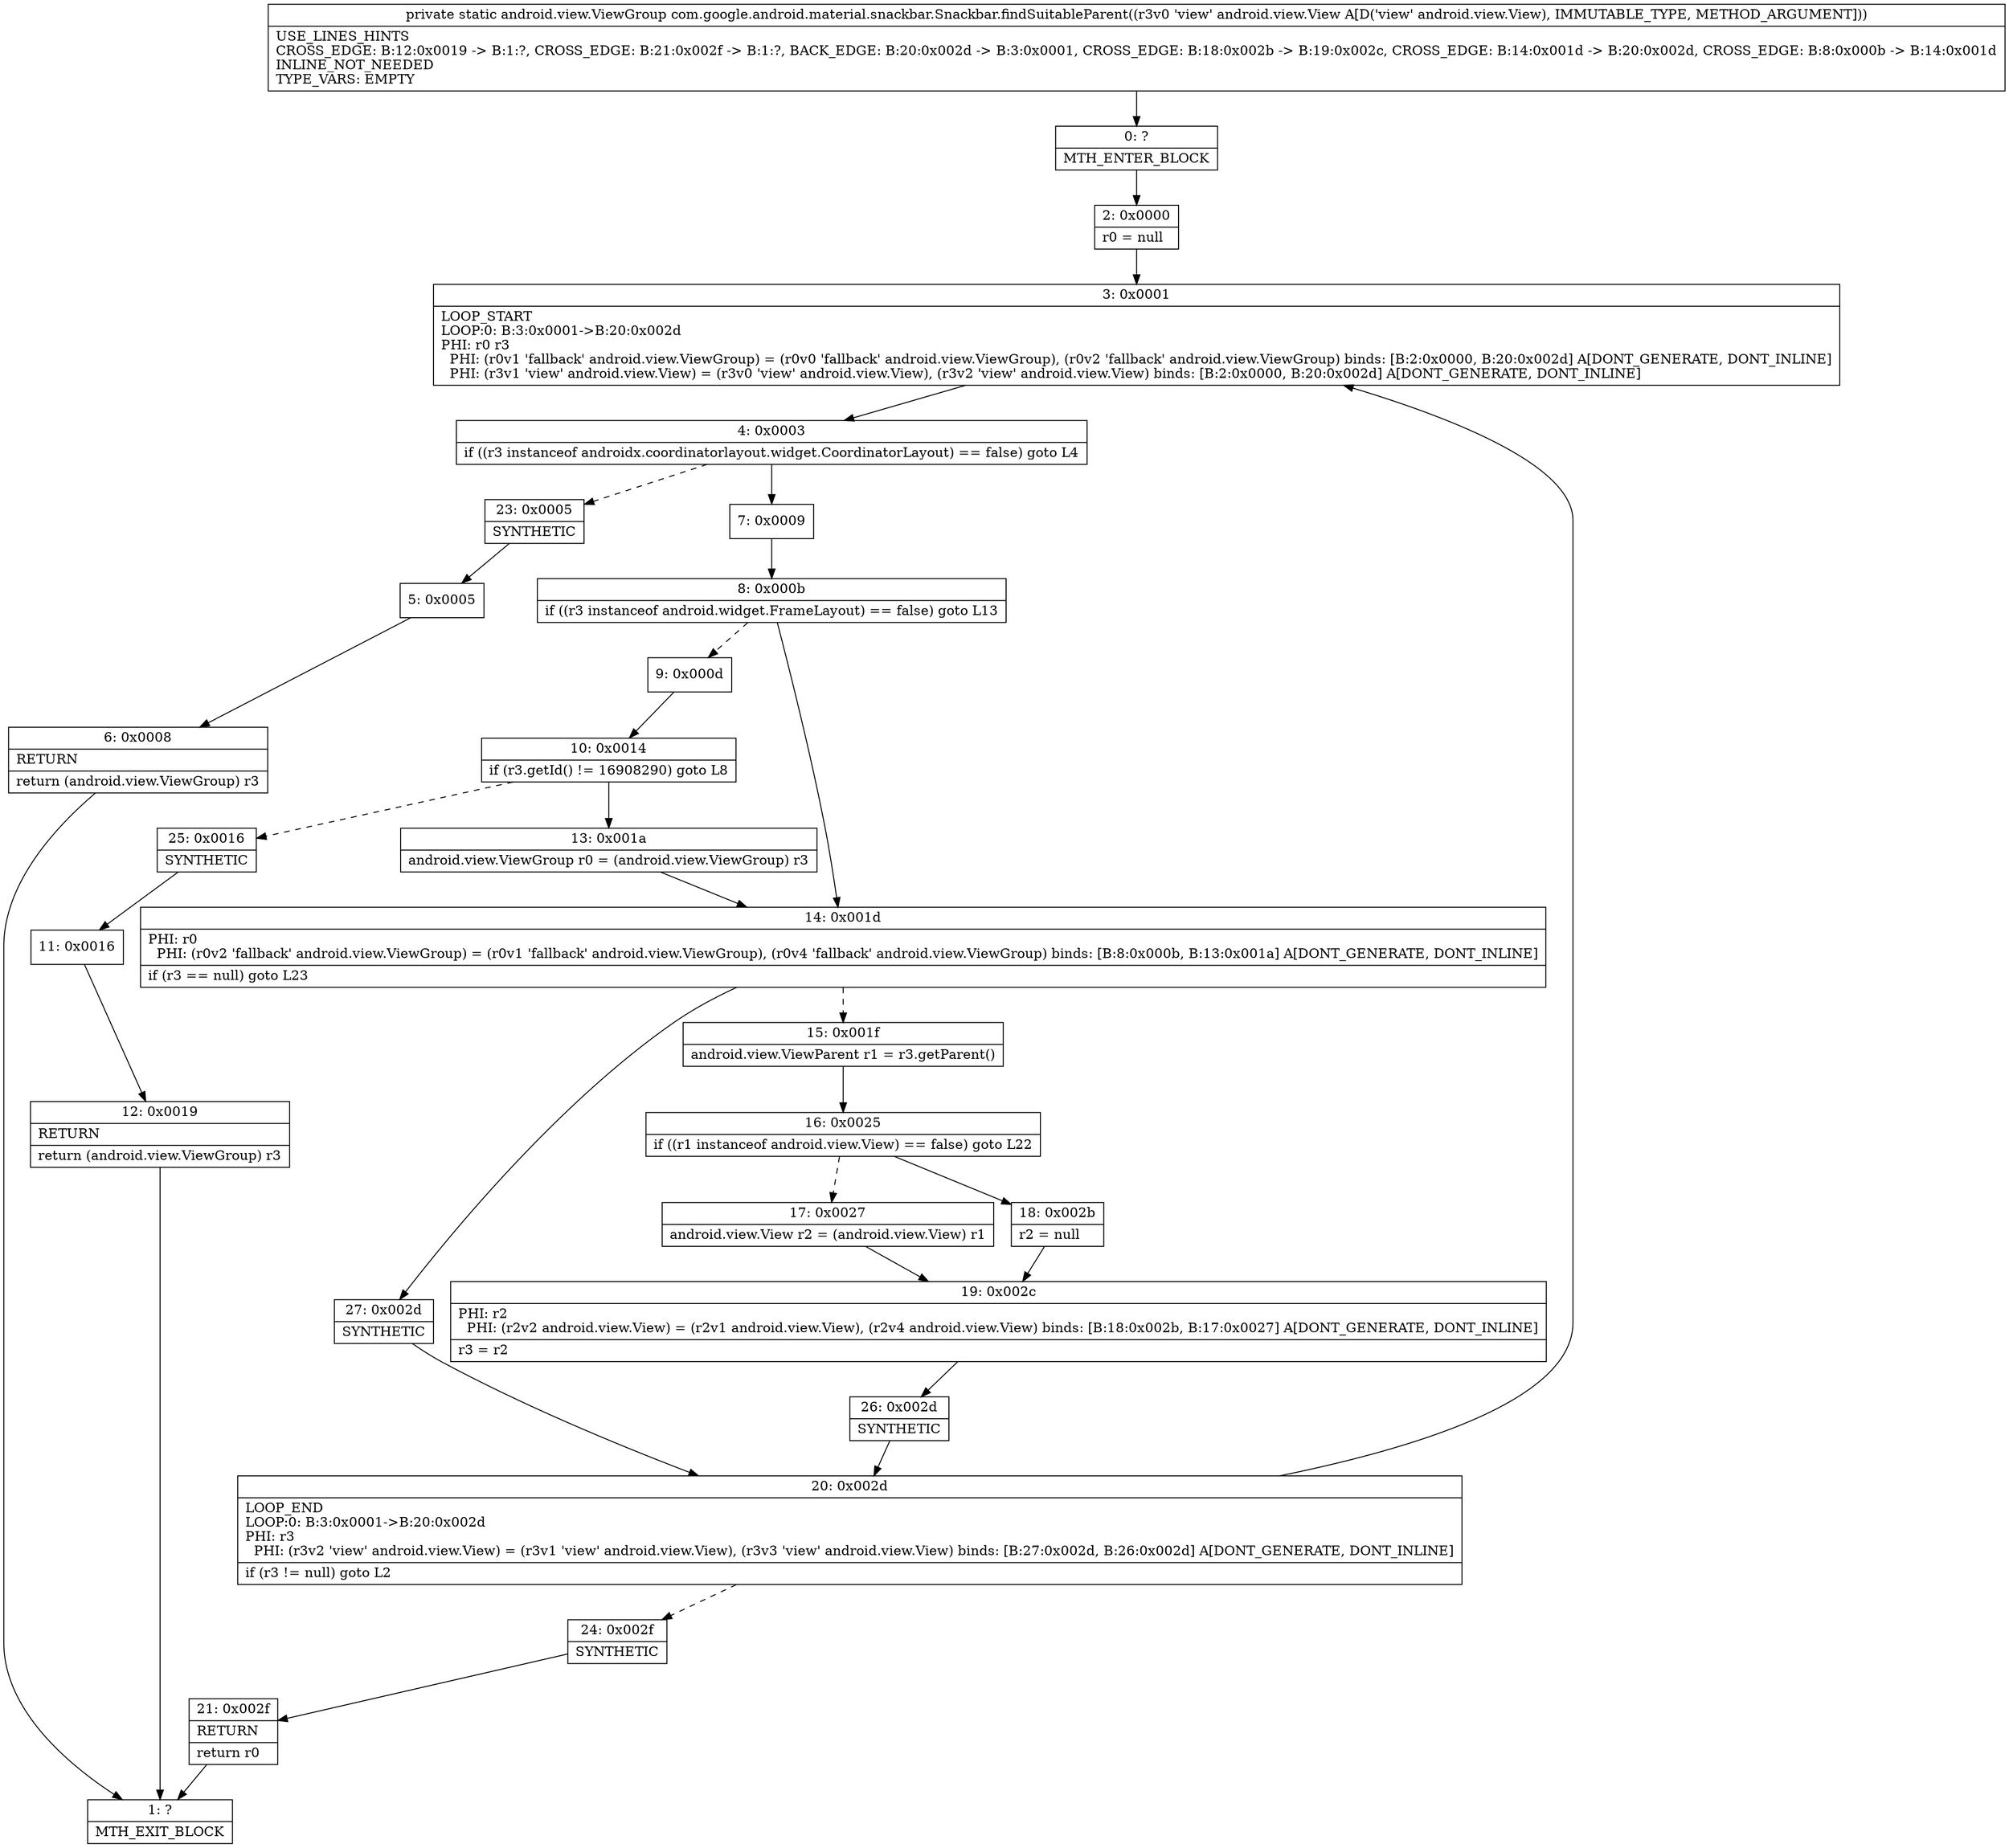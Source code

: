 digraph "CFG forcom.google.android.material.snackbar.Snackbar.findSuitableParent(Landroid\/view\/View;)Landroid\/view\/ViewGroup;" {
Node_0 [shape=record,label="{0\:\ ?|MTH_ENTER_BLOCK\l}"];
Node_2 [shape=record,label="{2\:\ 0x0000|r0 = null\l}"];
Node_3 [shape=record,label="{3\:\ 0x0001|LOOP_START\lLOOP:0: B:3:0x0001\-\>B:20:0x002d\lPHI: r0 r3 \l  PHI: (r0v1 'fallback' android.view.ViewGroup) = (r0v0 'fallback' android.view.ViewGroup), (r0v2 'fallback' android.view.ViewGroup) binds: [B:2:0x0000, B:20:0x002d] A[DONT_GENERATE, DONT_INLINE]\l  PHI: (r3v1 'view' android.view.View) = (r3v0 'view' android.view.View), (r3v2 'view' android.view.View) binds: [B:2:0x0000, B:20:0x002d] A[DONT_GENERATE, DONT_INLINE]\l}"];
Node_4 [shape=record,label="{4\:\ 0x0003|if ((r3 instanceof androidx.coordinatorlayout.widget.CoordinatorLayout) == false) goto L4\l}"];
Node_7 [shape=record,label="{7\:\ 0x0009}"];
Node_8 [shape=record,label="{8\:\ 0x000b|if ((r3 instanceof android.widget.FrameLayout) == false) goto L13\l}"];
Node_9 [shape=record,label="{9\:\ 0x000d}"];
Node_10 [shape=record,label="{10\:\ 0x0014|if (r3.getId() != 16908290) goto L8\l}"];
Node_13 [shape=record,label="{13\:\ 0x001a|android.view.ViewGroup r0 = (android.view.ViewGroup) r3\l}"];
Node_25 [shape=record,label="{25\:\ 0x0016|SYNTHETIC\l}"];
Node_11 [shape=record,label="{11\:\ 0x0016}"];
Node_12 [shape=record,label="{12\:\ 0x0019|RETURN\l|return (android.view.ViewGroup) r3\l}"];
Node_1 [shape=record,label="{1\:\ ?|MTH_EXIT_BLOCK\l}"];
Node_14 [shape=record,label="{14\:\ 0x001d|PHI: r0 \l  PHI: (r0v2 'fallback' android.view.ViewGroup) = (r0v1 'fallback' android.view.ViewGroup), (r0v4 'fallback' android.view.ViewGroup) binds: [B:8:0x000b, B:13:0x001a] A[DONT_GENERATE, DONT_INLINE]\l|if (r3 == null) goto L23\l}"];
Node_15 [shape=record,label="{15\:\ 0x001f|android.view.ViewParent r1 = r3.getParent()\l}"];
Node_16 [shape=record,label="{16\:\ 0x0025|if ((r1 instanceof android.view.View) == false) goto L22\l}"];
Node_17 [shape=record,label="{17\:\ 0x0027|android.view.View r2 = (android.view.View) r1\l}"];
Node_19 [shape=record,label="{19\:\ 0x002c|PHI: r2 \l  PHI: (r2v2 android.view.View) = (r2v1 android.view.View), (r2v4 android.view.View) binds: [B:18:0x002b, B:17:0x0027] A[DONT_GENERATE, DONT_INLINE]\l|r3 = r2\l}"];
Node_26 [shape=record,label="{26\:\ 0x002d|SYNTHETIC\l}"];
Node_20 [shape=record,label="{20\:\ 0x002d|LOOP_END\lLOOP:0: B:3:0x0001\-\>B:20:0x002d\lPHI: r3 \l  PHI: (r3v2 'view' android.view.View) = (r3v1 'view' android.view.View), (r3v3 'view' android.view.View) binds: [B:27:0x002d, B:26:0x002d] A[DONT_GENERATE, DONT_INLINE]\l|if (r3 != null) goto L2\l}"];
Node_24 [shape=record,label="{24\:\ 0x002f|SYNTHETIC\l}"];
Node_21 [shape=record,label="{21\:\ 0x002f|RETURN\l|return r0\l}"];
Node_18 [shape=record,label="{18\:\ 0x002b|r2 = null\l}"];
Node_27 [shape=record,label="{27\:\ 0x002d|SYNTHETIC\l}"];
Node_23 [shape=record,label="{23\:\ 0x0005|SYNTHETIC\l}"];
Node_5 [shape=record,label="{5\:\ 0x0005}"];
Node_6 [shape=record,label="{6\:\ 0x0008|RETURN\l|return (android.view.ViewGroup) r3\l}"];
MethodNode[shape=record,label="{private static android.view.ViewGroup com.google.android.material.snackbar.Snackbar.findSuitableParent((r3v0 'view' android.view.View A[D('view' android.view.View), IMMUTABLE_TYPE, METHOD_ARGUMENT]))  | USE_LINES_HINTS\lCROSS_EDGE: B:12:0x0019 \-\> B:1:?, CROSS_EDGE: B:21:0x002f \-\> B:1:?, BACK_EDGE: B:20:0x002d \-\> B:3:0x0001, CROSS_EDGE: B:18:0x002b \-\> B:19:0x002c, CROSS_EDGE: B:14:0x001d \-\> B:20:0x002d, CROSS_EDGE: B:8:0x000b \-\> B:14:0x001d\lINLINE_NOT_NEEDED\lTYPE_VARS: EMPTY\l}"];
MethodNode -> Node_0;Node_0 -> Node_2;
Node_2 -> Node_3;
Node_3 -> Node_4;
Node_4 -> Node_7;
Node_4 -> Node_23[style=dashed];
Node_7 -> Node_8;
Node_8 -> Node_9[style=dashed];
Node_8 -> Node_14;
Node_9 -> Node_10;
Node_10 -> Node_13;
Node_10 -> Node_25[style=dashed];
Node_13 -> Node_14;
Node_25 -> Node_11;
Node_11 -> Node_12;
Node_12 -> Node_1;
Node_14 -> Node_15[style=dashed];
Node_14 -> Node_27;
Node_15 -> Node_16;
Node_16 -> Node_17[style=dashed];
Node_16 -> Node_18;
Node_17 -> Node_19;
Node_19 -> Node_26;
Node_26 -> Node_20;
Node_20 -> Node_3;
Node_20 -> Node_24[style=dashed];
Node_24 -> Node_21;
Node_21 -> Node_1;
Node_18 -> Node_19;
Node_27 -> Node_20;
Node_23 -> Node_5;
Node_5 -> Node_6;
Node_6 -> Node_1;
}

